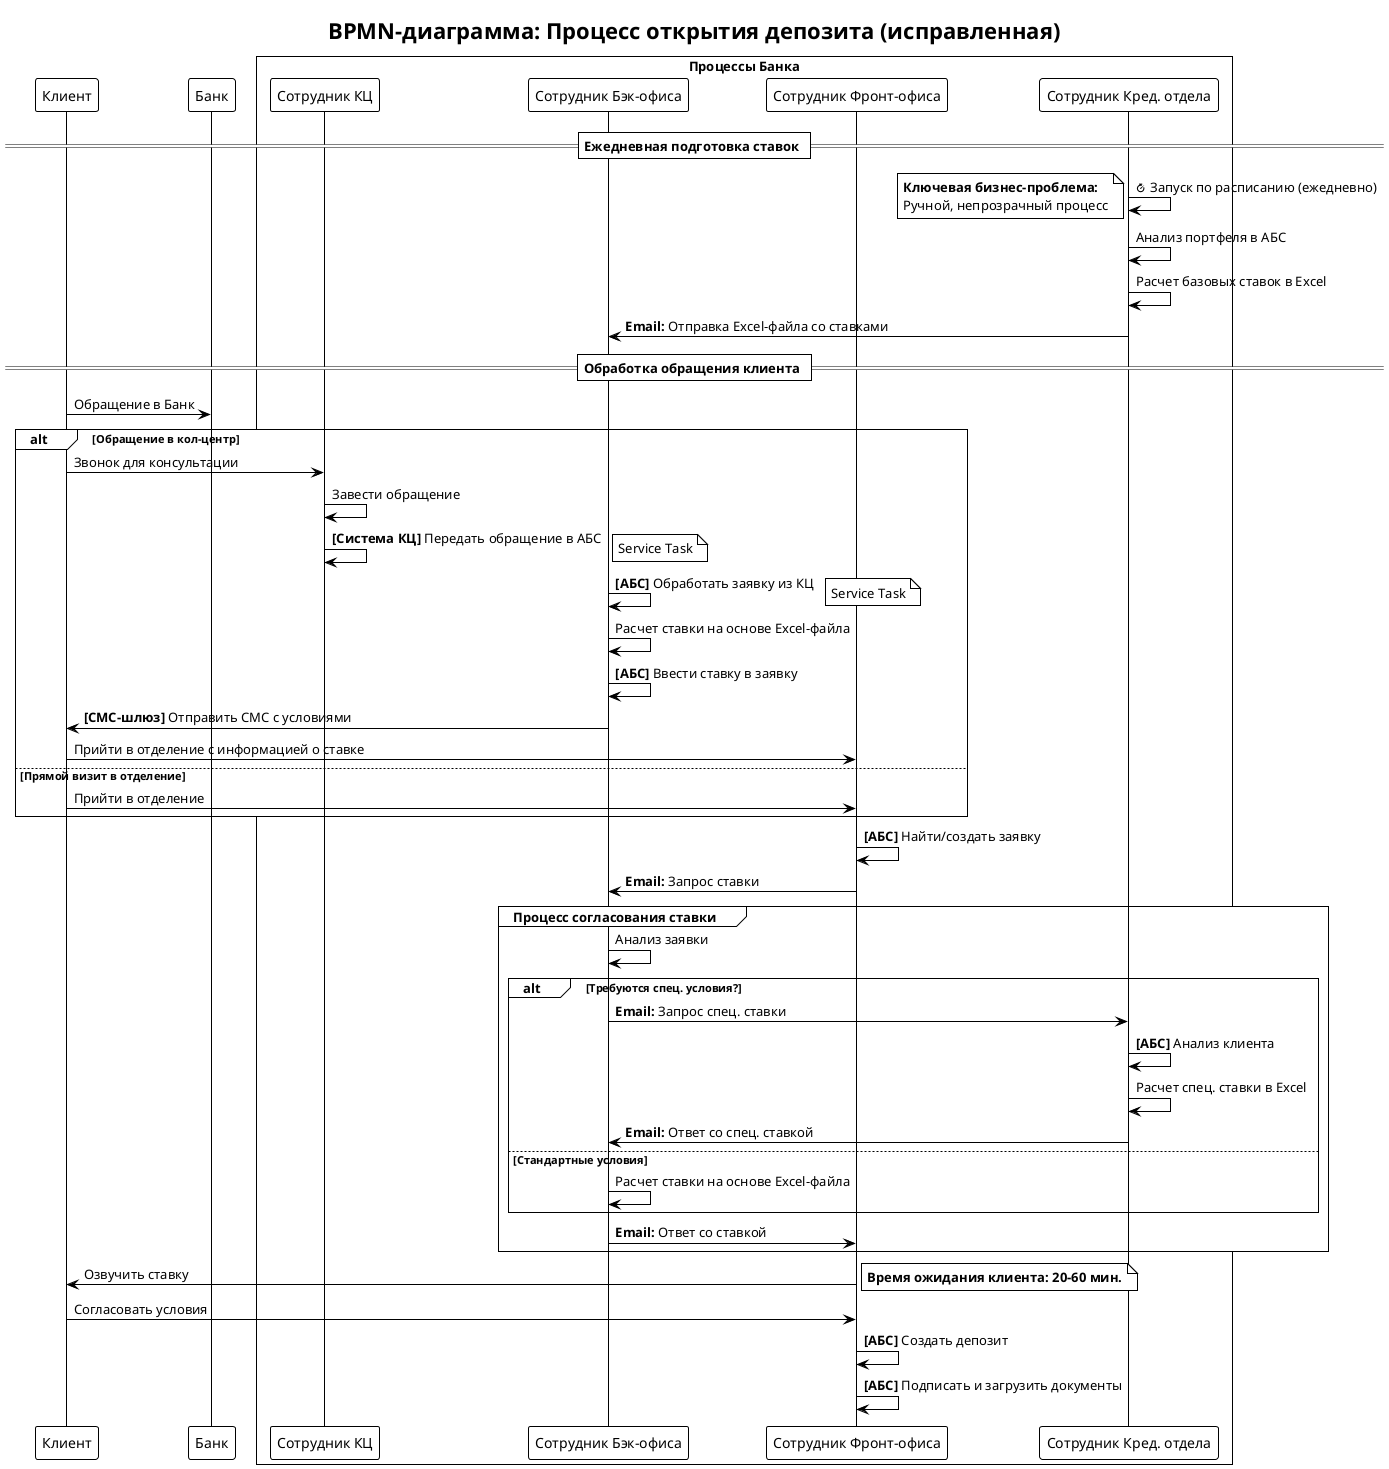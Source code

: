 @startuml
!theme plain
title BPMN-диаграмма: Процесс открытия депозита (исправленная)

' Используем пулы для разделения участников
participant "Клиент" as Client
participant "Банк" as Bank

box "Процессы Банка" #White
    participant "Сотрудник КЦ" as CallCenterAgent
    participant "Сотрудник Бэк-офиса" as BackOfficeAgent
    participant "Сотрудник Фронт-офиса" as FrontOfficeAgent
    participant "Сотрудник Кред. отдела" as CreditAgent
end box

' --- Процесс 1: Ежедневная подготовка ставок (ранее отсутствовал) ---
== Ежедневная подготовка ставок ==
CreditAgent -> CreditAgent: <&timer> Запуск по расписанию (ежедневно)
note left: **Ключевая бизнес-проблема:**\nРучной, непрозрачный процесс
CreditAgent -> CreditAgent: Анализ портфеля в АБС
CreditAgent -> CreditAgent: Расчет базовых ставок в Excel
CreditAgent -> BackOfficeAgent: **Email:** Отправка Excel-файла со ставками

' --- Процесс 2: Обработка обращения клиента ---
== Обработка обращения клиента ==

Client -> Bank: Обращение в Банк
alt Обращение в кол-центр
    Client -> CallCenterAgent: Звонок для консультации
    CallCenterAgent -> CallCenterAgent: Завести обращение
    CallCenterAgent -> CallCenterAgent: **[Система КЦ]** Передать обращение в АБС
    note right: Service Task
    BackOfficeAgent -> BackOfficeAgent: **[АБС]** Обработать заявку из КЦ
    note right: Service Task
    BackOfficeAgent -> BackOfficeAgent: Расчет ставки на основе Excel-файла
    BackOfficeAgent -> BackOfficeAgent: **[АБС]** Ввести ставку в заявку
    BackOfficeAgent -> Client: **[СМС-шлюз]** Отправить СМС с условиями
    Client -> FrontOfficeAgent: Прийти в отделение с информацией о ставке
else Прямой визит в отделение
    Client -> FrontOfficeAgent: Прийти в отделение
end

FrontOfficeAgent -> FrontOfficeAgent: **[АБС]** Найти/создать заявку
FrontOfficeAgent -> BackOfficeAgent: **Email:** Запрос ставки

group Процесс согласования ставки
    BackOfficeAgent -> BackOfficeAgent: Анализ заявки
    alt Требуются спец. условия?
        BackOfficeAgent -> CreditAgent: **Email:** Запрос спец. ставки
        CreditAgent -> CreditAgent: **[АБС]** Анализ клиента
        CreditAgent -> CreditAgent: Расчет спец. ставки в Excel
        CreditAgent -> BackOfficeAgent: **Email:** Ответ со спец. ставкой
    else Стандартные условия
        BackOfficeAgent -> BackOfficeAgent: Расчет ставки на основе Excel-файла
    end
    BackOfficeAgent -> FrontOfficeAgent: **Email:** Ответ со ставкой
end

FrontOfficeAgent -> Client: Озвучить ставку
note right: **Время ожидания клиента: 20-60 мин.**
Client -> FrontOfficeAgent: Согласовать условия

FrontOfficeAgent -> FrontOfficeAgent: **[АБС]** Создать депозит
FrontOfficeAgent -> FrontOfficeAgent: **[АБС]** Подписать и загрузить документы

@enduml